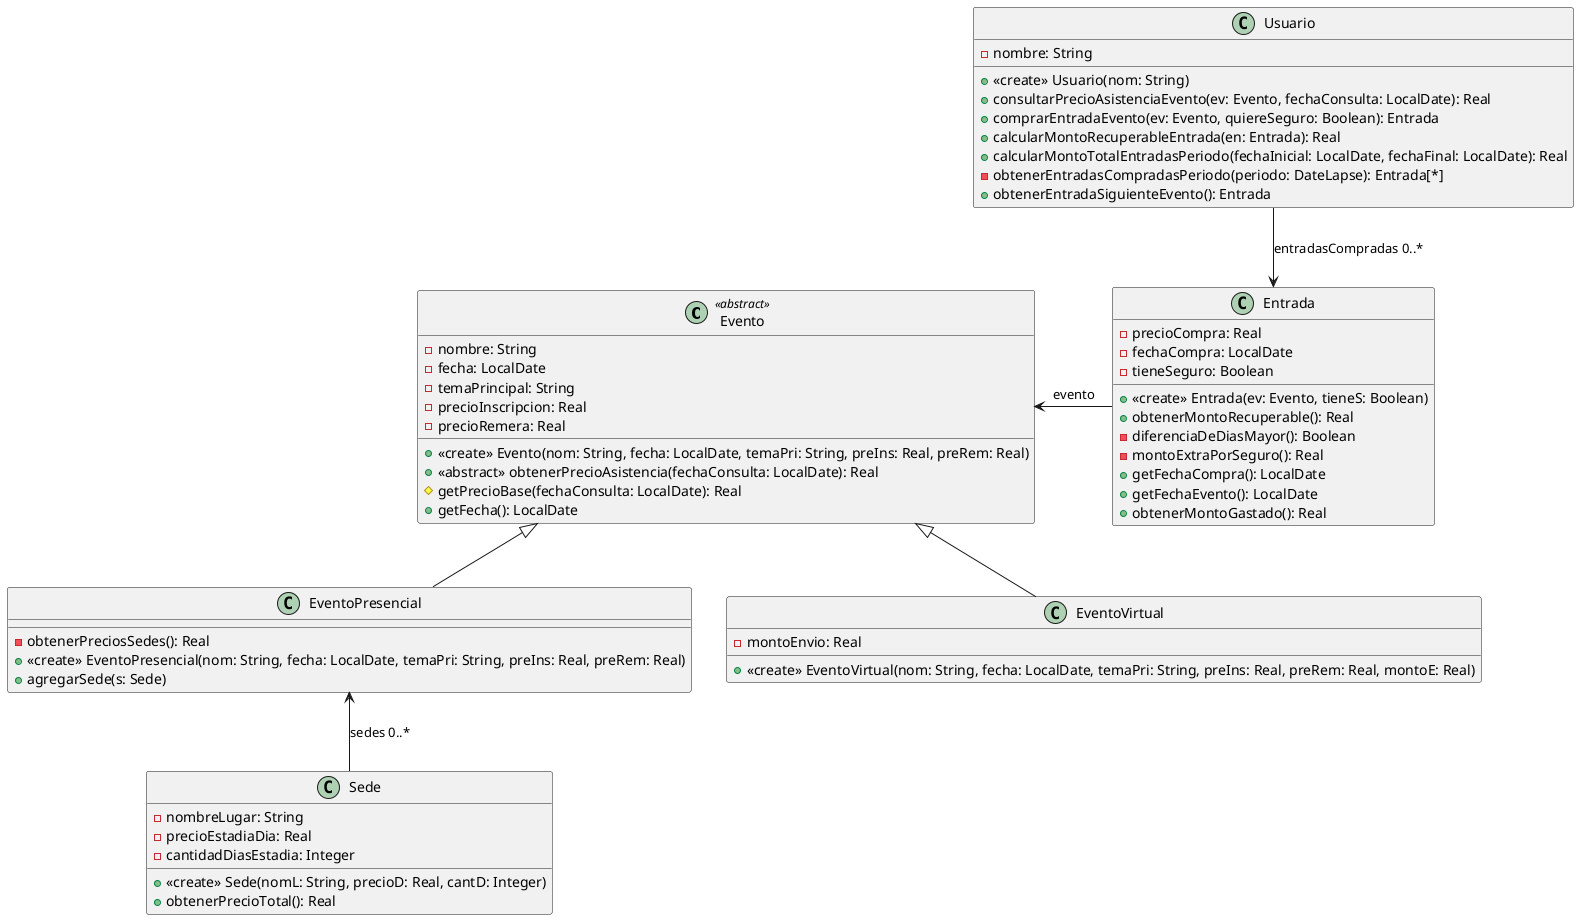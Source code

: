 @startuml

class Evento <<abstract>> {
-nombre: String
-fecha: LocalDate
-temaPrincipal: String
-precioInscripcion: Real
-precioRemera: Real
+<<create>> Evento(nom: String, fecha: LocalDate, temaPri: String, preIns: Real, preRem: Real)
+<<abstract>> obtenerPrecioAsistencia(fechaConsulta: LocalDate): Real
#getPrecioBase(fechaConsulta: LocalDate): Real
+getFecha(): LocalDate
}

class EventoPresencial {
-obtenerPreciosSedes(): Real
+<<create>> EventoPresencial(nom: String, fecha: LocalDate, temaPri: String, preIns: Real, preRem: Real)
+agregarSede(s: Sede)
}

class Sede {
-nombreLugar: String
-precioEstadiaDia: Real
-cantidadDiasEstadia: Integer
+<<create>> Sede(nomL: String, precioD: Real, cantD: Integer)
+obtenerPrecioTotal(): Real
}

class EventoVirtual {
-montoEnvio: Real
+<<create>> EventoVirtual(nom: String, fecha: LocalDate, temaPri: String, preIns: Real, preRem: Real, montoE: Real)
}

class Entrada {
-precioCompra: Real
-fechaCompra: LocalDate
-tieneSeguro: Boolean
+<<create>> Entrada(ev: Evento, tieneS: Boolean)
+obtenerMontoRecuperable(): Real
-diferenciaDeDiasMayor(): Boolean
-montoExtraPorSeguro(): Real
+getFechaCompra(): LocalDate
+getFechaEvento(): LocalDate
+obtenerMontoGastado(): Real
}

class Usuario {
-nombre: String
+<<create>> Usuario(nom: String)
+consultarPrecioAsistenciaEvento(ev: Evento, fechaConsulta: LocalDate): Real
+comprarEntradaEvento(ev: Evento, quiereSeguro: Boolean): Entrada
+calcularMontoRecuperableEntrada(en: Entrada): Real
+calcularMontoTotalEntradasPeriodo(fechaInicial: LocalDate, fechaFinal: LocalDate): Real
-obtenerEntradasCompradasPeriodo(periodo: DateLapse): Entrada[*]
+obtenerEntradaSiguienteEvento(): Entrada
}

EventoPresencial -up-|> Evento
EventoVirtual -up-|> Evento
Sede -up-> EventoPresencial: sedes 0..*
Evento <-right- Entrada: evento
Entrada <-up- Usuario: entradasCompradas 0..*

@enduml
